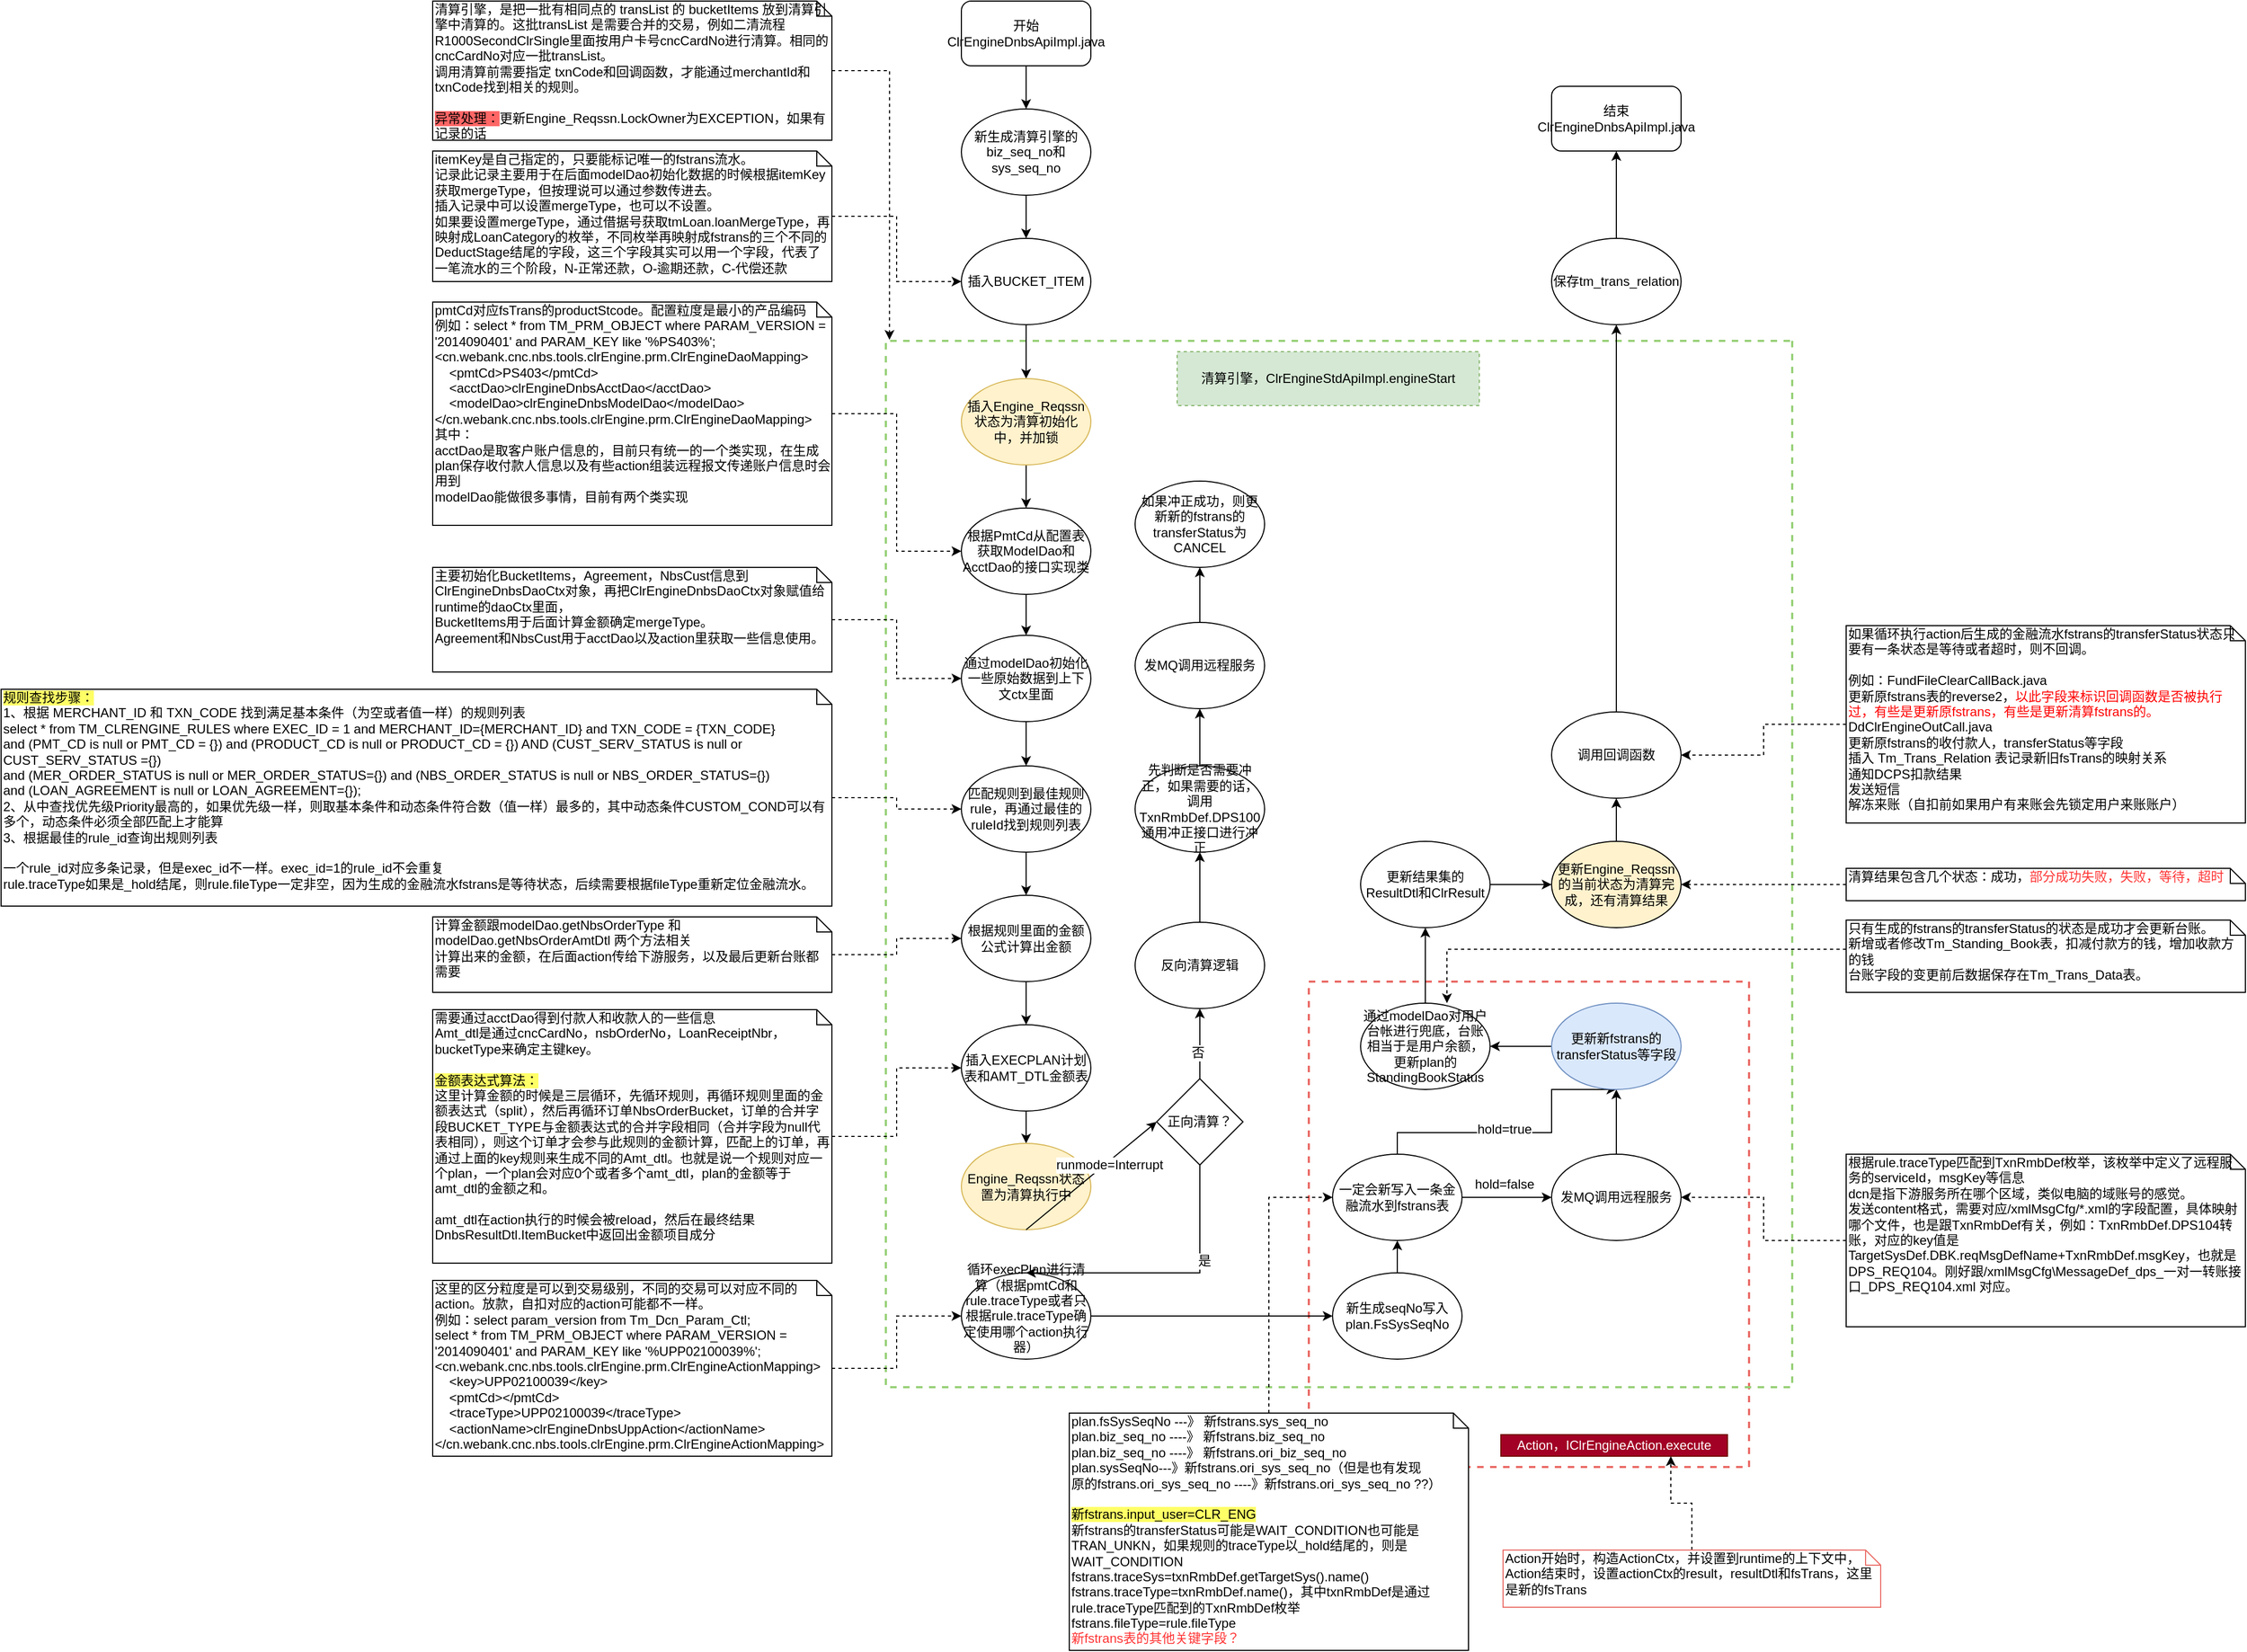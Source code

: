 <mxfile version="10.6.5" type="github"><diagram id="alFJYCYSJjcQ0Y1QCdCz" name="ÃÂÃÂÃÂÃÂÃÂÃÂÃÂÃÂÃÂÃÂÃÂÃÂÃÂÃÂÃÂÃÂÃÂÃÂÃÂÃÂÃÂÃÂÃÂÃÂÃÂÃÂÃÂÃÂÃÂÃÂÃÂÃÂÃÂÃÂÃÂÃÂÃÂÃÂÃÂÃÂÃÂÃÂÃÂÃÂÃÂÃÂÃÂÃÂÃÂÃÂÃÂÃÂÃÂÃÂÃÂÃÂÃÂÃÂÃÂÃÂÃÂÃÂÃÂÃÂÃÂÃÂÃÂÃÂÃÂÃÂÃÂÃÂÃÂÃÂÃÂÃÂÃÂÃÂÃÂÃÂÃÂÃÂÃÂÃÂÃÂÃÂÃÂÃÂÃÂÃÂÃÂÃÂÃÂÃÂÃÂÃÂÃÂÃÂÃÂÃÂÃÂÃÂÃÂÃÂÃÂÃÂÃÂÃÂÃÂÃÂÃÂÃÂÃÂÃÂÃÂÃÂÃÂÃÂÃÂÃÂÃÂÃÂÃÂÃÂÃÂÃÂÃÂÃÂ§ÃÂÃÂÃÂÃÂÃÂÃÂÃÂÃÂÃÂÃÂÃÂÃÂÃÂÃÂÃÂÃÂÃÂÃÂÃÂÃÂÃÂÃÂÃÂÃÂÃÂÃÂÃÂÃÂÃÂÃÂÃÂÃÂÃÂÃÂÃÂÃÂÃÂÃÂÃÂÃÂÃÂÃÂÃÂÃÂÃÂÃÂÃÂÃÂÃÂÃÂÃÂÃÂÃÂÃÂÃÂÃÂÃÂÃÂÃÂÃÂÃÂÃÂÃÂÃÂÃÂÃÂÃÂÃÂÃÂÃÂÃÂÃÂÃÂÃÂÃÂÃÂÃÂÃÂÃÂÃÂÃÂÃÂÃÂÃÂÃÂÃÂÃÂÃÂÃÂÃÂÃÂÃÂÃÂÃÂÃÂÃÂÃÂÃÂÃÂÃÂÃÂÃÂÃÂÃÂÃÂÃÂÃÂÃÂÃÂÃÂÃÂÃÂÃÂÃÂÃÂÃÂÃÂÃÂÃÂÃÂÃÂÃÂÃÂÃÂÃÂÃÂÃÂÃÂ¬ÃÂÃÂÃÂÃÂÃÂÃÂÃÂÃÂÃÂÃÂÃÂÃÂÃÂÃÂÃÂÃÂÃÂÃÂÃÂÃÂÃÂÃÂÃÂÃÂÃÂÃÂÃÂÃÂÃÂÃÂÃÂÃÂÃÂÃÂÃÂÃÂÃÂÃÂÃÂÃÂÃÂÃÂÃÂÃÂÃÂÃÂÃÂÃÂÃÂÃÂÃÂÃÂÃÂÃÂÃÂÃÂÃÂÃÂÃÂÃÂÃÂÃÂÃÂÃÂÃÂÃÂÃÂÃÂÃÂÃÂÃÂÃÂÃÂÃÂÃÂÃÂÃÂÃÂÃÂÃÂÃÂÃÂÃÂÃÂÃÂÃÂÃÂÃÂÃÂÃÂÃÂÃÂÃÂÃÂÃÂÃÂÃÂÃÂÃÂÃÂÃÂÃÂÃÂÃÂÃÂÃÂÃÂÃÂÃÂÃÂÃÂÃÂÃÂÃÂÃÂÃÂÃÂÃÂÃÂÃÂÃÂÃÂÃÂÃÂÃÂÃÂÃÂÃÂ¬ 1 ÃÂÃÂÃÂÃÂÃÂÃÂÃÂÃÂÃÂÃÂÃÂÃÂÃÂÃÂÃÂÃÂÃÂÃÂÃÂÃÂÃÂÃÂÃÂÃÂÃÂÃÂÃÂÃÂÃÂÃÂÃÂÃÂÃÂÃÂÃÂÃÂÃÂÃÂÃÂÃÂÃÂÃÂÃÂÃÂÃÂÃÂÃÂÃÂÃÂÃÂÃÂÃÂÃÂÃÂÃÂÃÂÃÂÃÂÃÂÃÂÃÂÃÂÃÂÃÂÃÂÃÂÃÂÃÂÃÂÃÂÃÂÃÂÃÂÃÂÃÂÃÂÃÂÃÂÃÂÃÂÃÂÃÂÃÂÃÂÃÂÃÂÃÂÃÂÃÂÃÂÃÂÃÂÃÂÃÂÃÂÃÂÃÂÃÂÃÂÃÂÃÂÃÂÃÂÃÂÃÂÃÂÃÂÃÂÃÂÃÂÃÂÃÂÃÂÃÂÃÂÃÂÃÂÃÂÃÂÃÂÃÂÃÂÃÂÃÂÃÂÃÂÃÂÃÂ©ÃÂÃÂÃÂÃÂÃÂÃÂÃÂÃÂÃÂÃÂÃÂÃÂÃÂÃÂÃÂÃÂÃÂÃÂÃÂÃÂÃÂÃÂÃÂÃÂÃÂÃÂÃÂÃÂÃÂÃÂÃÂÃÂÃÂÃÂÃÂÃÂÃÂÃÂÃÂÃÂÃÂÃÂÃÂÃÂÃÂÃÂÃÂÃÂÃÂÃÂÃÂÃÂÃÂÃÂÃÂÃÂÃÂÃÂÃÂÃÂÃÂÃÂÃÂÃÂÃÂÃÂÃÂÃÂÃÂÃÂÃÂÃÂÃÂÃÂÃÂÃÂÃÂÃÂÃÂÃÂÃÂÃÂÃÂÃÂÃÂÃÂÃÂÃÂÃÂÃÂÃÂÃÂÃÂÃÂÃÂÃÂÃÂÃÂÃÂÃÂÃÂÃÂÃÂÃÂÃÂÃÂÃÂÃÂÃÂÃÂÃÂÃÂÃÂÃÂÃÂÃÂÃÂÃÂÃÂÃÂÃÂÃÂÃÂÃÂÃÂÃÂÃÂÃÂ¡ÃÂÃÂÃÂÃÂÃÂÃÂÃÂÃÂÃÂÃÂÃÂÃÂÃÂÃÂÃÂÃÂÃÂÃÂÃÂÃÂÃÂÃÂÃÂÃÂÃÂÃÂÃÂÃÂÃÂÃÂÃÂÃÂÃÂÃÂÃÂÃÂÃÂÃÂÃÂÃÂÃÂÃÂÃÂÃÂÃÂÃÂÃÂÃÂÃÂÃÂÃÂÃÂÃÂÃÂÃÂÃÂÃÂÃÂÃÂÃÂÃÂÃÂÃÂÃÂÃÂÃÂÃÂÃÂÃÂÃÂÃÂÃÂÃÂÃÂÃÂÃÂÃÂÃÂÃÂÃÂÃÂÃÂÃÂÃÂÃÂÃÂÃÂÃÂÃÂÃÂÃÂÃÂÃÂÃÂÃÂÃÂÃÂÃÂÃÂÃÂÃÂÃÂÃÂÃÂÃÂÃÂÃÂÃÂÃÂÃÂÃÂÃÂÃÂÃÂÃÂÃÂÃÂÃÂÃÂÃÂÃÂÃÂÃÂÃÂÃÂÃÂÃÂÃÂµ"><mxGraphModel dx="2220" dy="770" grid="1" gridSize="10" guides="1" tooltips="1" connect="1" arrows="1" fold="1" page="1" pageScale="1" pageWidth="827" pageHeight="1169" math="0" shadow="0"><root><mxCell id="0"/><mxCell id="1" parent="0"/><mxCell id="IjZQBaDqgQylDI38y9SU-66" value="" style="rounded=0;whiteSpace=wrap;html=1;dashed=1;fillColor=none;direction=south;strokeColor=#EA6B66;strokeWidth=2;" parent="1" vertex="1"><mxGeometry x="602" y="920" width="408" height="450" as="geometry"/></mxCell><mxCell id="IjZQBaDqgQylDI38y9SU-50" value="" style="rounded=0;whiteSpace=wrap;html=1;dashed=1;fillColor=none;direction=south;strokeColor=#97D077;strokeWidth=2;" parent="1" vertex="1"><mxGeometry x="210" y="326" width="840" height="970" as="geometry"/></mxCell><mxCell id="IjZQBaDqgQylDI38y9SU-12" value="" style="edgeStyle=orthogonalEdgeStyle;rounded=0;orthogonalLoop=1;jettySize=auto;html=1;" parent="1" source="IjZQBaDqgQylDI38y9SU-1" target="IjZQBaDqgQylDI38y9SU-11" edge="1"><mxGeometry relative="1" as="geometry"/></mxCell><mxCell id="IjZQBaDqgQylDI38y9SU-1" value="&lt;div&gt;开始&lt;/div&gt;&lt;div&gt;ClrEngineDnbsApiImpl.java&lt;br&gt;&lt;/div&gt;" style="rounded=1;whiteSpace=wrap;html=1;" parent="1" vertex="1"><mxGeometry x="280" y="11" width="120" height="60" as="geometry"/></mxCell><mxCell id="IjZQBaDqgQylDI38y9SU-9" value="" style="edgeStyle=orthogonalEdgeStyle;rounded=0;orthogonalLoop=1;jettySize=auto;html=1;" parent="1" source="IjZQBaDqgQylDI38y9SU-2" target="IjZQBaDqgQylDI38y9SU-3" edge="1"><mxGeometry relative="1" as="geometry"/></mxCell><mxCell id="IjZQBaDqgQylDI38y9SU-2" value="插入BUCKET_ITEM" style="ellipse;whiteSpace=wrap;html=1;" parent="1" vertex="1"><mxGeometry x="280" y="231" width="120" height="80" as="geometry"/></mxCell><mxCell id="IjZQBaDqgQylDI38y9SU-10" value="" style="edgeStyle=orthogonalEdgeStyle;rounded=0;orthogonalLoop=1;jettySize=auto;html=1;" parent="1" source="IjZQBaDqgQylDI38y9SU-3" target="IjZQBaDqgQylDI38y9SU-4" edge="1"><mxGeometry relative="1" as="geometry"/></mxCell><mxCell id="IjZQBaDqgQylDI38y9SU-3" value="&lt;div&gt;插入Engine_Reqssn&lt;/div&gt;&lt;div&gt;状态为清算初始化中，并加锁&lt;/div&gt;" style="ellipse;whiteSpace=wrap;html=1;fillColor=#fff2cc;strokeColor=#d6b656;" parent="1" vertex="1"><mxGeometry x="280" y="361" width="120" height="80" as="geometry"/></mxCell><mxCell id="IjZQBaDqgQylDI38y9SU-15" value="" style="edgeStyle=orthogonalEdgeStyle;rounded=0;orthogonalLoop=1;jettySize=auto;html=1;" parent="1" source="IjZQBaDqgQylDI38y9SU-4" target="IjZQBaDqgQylDI38y9SU-14" edge="1"><mxGeometry relative="1" as="geometry"/></mxCell><mxCell id="IjZQBaDqgQylDI38y9SU-4" value="根据PmtCd从配置表获取ModelDao和AcctDao的接口实现类" style="ellipse;whiteSpace=wrap;html=1;" parent="1" vertex="1"><mxGeometry x="280" y="481" width="120" height="80" as="geometry"/></mxCell><mxCell id="IjZQBaDqgQylDI38y9SU-7" value="" style="edgeStyle=orthogonalEdgeStyle;rounded=0;orthogonalLoop=1;jettySize=auto;html=1;entryX=0;entryY=0.5;entryDx=0;entryDy=0;dashed=1;" parent="1" source="IjZQBaDqgQylDI38y9SU-5" target="IjZQBaDqgQylDI38y9SU-4" edge="1"><mxGeometry relative="1" as="geometry"><mxPoint x="240" y="521" as="targetPoint"/></mxGeometry></mxCell><mxCell id="IjZQBaDqgQylDI38y9SU-5" value="pmtCd对应fsTrans的productStcode。配置粒度是最小的产品编码&lt;br&gt;例如：select * from TM_PRM_OBJECT where PARAM_VERSION = '2014090401' and PARAM_KEY like '%PS403%';&lt;br&gt;&amp;lt;cn.webank.cnc.nbs.tools.clrEngine.prm.ClrEngineDaoMapping&amp;gt;&lt;br&gt;&amp;nbsp;&amp;nbsp;&amp;nbsp; &amp;lt;pmtCd&amp;gt;PS403&amp;lt;/pmtCd&amp;gt;&lt;br&gt;&amp;nbsp;&amp;nbsp;&amp;nbsp; &amp;lt;acctDao&amp;gt;clrEngineDnbsAcctDao&amp;lt;/acctDao&amp;gt;&lt;br&gt;&amp;nbsp;&amp;nbsp;&amp;nbsp; &amp;lt;modelDao&amp;gt;clrEngineDnbsModelDao&amp;lt;/modelDao&amp;gt;&lt;br&gt;&lt;div&gt;&amp;lt;/cn.webank.cnc.nbs.tools.clrEngine.prm.ClrEngineDaoMapping&amp;gt;&lt;/div&gt;&lt;div&gt;其中：&lt;/div&gt;&lt;div&gt;acctDao是取客户账户信息的，目前只有统一的一个类实现，在生成plan保存收付款人信息以及有些action组装远程报文传递账户信息时会用到&lt;/div&gt;&lt;div&gt;modelDao能做很多事情，目前有两个类实现&lt;br&gt;&lt;/div&gt;" style="shape=note;whiteSpace=wrap;html=1;size=14;verticalAlign=top;align=left;spacingTop=-6;" parent="1" vertex="1"><mxGeometry x="-210" y="290" width="370" height="207" as="geometry"/></mxCell><mxCell id="IjZQBaDqgQylDI38y9SU-13" value="" style="edgeStyle=orthogonalEdgeStyle;rounded=0;orthogonalLoop=1;jettySize=auto;html=1;" parent="1" source="IjZQBaDqgQylDI38y9SU-11" target="IjZQBaDqgQylDI38y9SU-2" edge="1"><mxGeometry relative="1" as="geometry"/></mxCell><mxCell id="IjZQBaDqgQylDI38y9SU-11" value="新生成清算引擎的biz_seq_no和sys_seq_no" style="ellipse;whiteSpace=wrap;html=1;" parent="1" vertex="1"><mxGeometry x="280" y="111" width="120" height="80" as="geometry"/></mxCell><mxCell id="IjZQBaDqgQylDI38y9SU-18" value="" style="edgeStyle=orthogonalEdgeStyle;rounded=0;orthogonalLoop=1;jettySize=auto;html=1;" parent="1" source="IjZQBaDqgQylDI38y9SU-14" target="IjZQBaDqgQylDI38y9SU-17" edge="1"><mxGeometry relative="1" as="geometry"/></mxCell><mxCell id="IjZQBaDqgQylDI38y9SU-14" value="通过modelDao初始化一些原始数据到上下文ctx里面" style="ellipse;whiteSpace=wrap;html=1;" parent="1" vertex="1"><mxGeometry x="280" y="599" width="120" height="80" as="geometry"/></mxCell><mxCell id="IjZQBaDqgQylDI38y9SU-21" value="" style="edgeStyle=orthogonalEdgeStyle;rounded=0;orthogonalLoop=1;jettySize=auto;html=1;" parent="1" source="IjZQBaDqgQylDI38y9SU-17" target="IjZQBaDqgQylDI38y9SU-19" edge="1"><mxGeometry relative="1" as="geometry"/></mxCell><mxCell id="IjZQBaDqgQylDI38y9SU-17" value="匹配规则到最佳规则rule，再通过最佳的ruleId找到规则列表" style="ellipse;whiteSpace=wrap;html=1;" parent="1" vertex="1"><mxGeometry x="280" y="720" width="120" height="80" as="geometry"/></mxCell><mxCell id="IjZQBaDqgQylDI38y9SU-22" value="" style="edgeStyle=orthogonalEdgeStyle;rounded=0;orthogonalLoop=1;jettySize=auto;html=1;" parent="1" source="IjZQBaDqgQylDI38y9SU-19" target="IjZQBaDqgQylDI38y9SU-20" edge="1"><mxGeometry relative="1" as="geometry"/></mxCell><mxCell id="IjZQBaDqgQylDI38y9SU-19" value="根据规则里面的金额公式计算出金额" style="ellipse;whiteSpace=wrap;html=1;" parent="1" vertex="1"><mxGeometry x="280" y="840" width="120" height="80" as="geometry"/></mxCell><mxCell id="IjZQBaDqgQylDI38y9SU-24" value="" style="edgeStyle=orthogonalEdgeStyle;rounded=0;orthogonalLoop=1;jettySize=auto;html=1;" parent="1" source="IjZQBaDqgQylDI38y9SU-20" target="IjZQBaDqgQylDI38y9SU-23" edge="1"><mxGeometry relative="1" as="geometry"/></mxCell><mxCell id="IjZQBaDqgQylDI38y9SU-20" value="插入EXECPLAN计划表和AMT_DTL金额表" style="ellipse;whiteSpace=wrap;html=1;" parent="1" vertex="1"><mxGeometry x="280" y="960" width="120" height="80" as="geometry"/></mxCell><mxCell id="IjZQBaDqgQylDI38y9SU-23" value="Engine_Reqssn状态置为清算执行中" style="ellipse;whiteSpace=wrap;html=1;fillColor=#fff2cc;strokeColor=#d6b656;" parent="1" vertex="1"><mxGeometry x="280" y="1070" width="120" height="80" as="geometry"/></mxCell><mxCell id="IjZQBaDqgQylDI38y9SU-35" value="" style="edgeStyle=orthogonalEdgeStyle;rounded=0;orthogonalLoop=1;jettySize=auto;html=1;" parent="1" source="IjZQBaDqgQylDI38y9SU-25" target="IjZQBaDqgQylDI38y9SU-30" edge="1"><mxGeometry relative="1" as="geometry"/></mxCell><mxCell id="IjZQBaDqgQylDI38y9SU-25" value="&lt;div&gt;循环execPlan进行清算（根据pmtCd和rule.traceType或者只根据rule.traceType确定使用哪个action执行器）&lt;br&gt;&lt;/div&gt;&lt;div&gt;&lt;br&gt;&lt;/div&gt;" style="ellipse;whiteSpace=wrap;html=1;" parent="1" vertex="1"><mxGeometry x="280" y="1190" width="120" height="80" as="geometry"/></mxCell><mxCell id="IjZQBaDqgQylDI38y9SU-29" value="" style="edgeStyle=orthogonalEdgeStyle;rounded=0;orthogonalLoop=1;jettySize=auto;html=1;dashed=1;" parent="1" source="IjZQBaDqgQylDI38y9SU-28" target="IjZQBaDqgQylDI38y9SU-25" edge="1"><mxGeometry relative="1" as="geometry"/></mxCell><mxCell id="IjZQBaDqgQylDI38y9SU-28" value="&lt;div&gt;这里的区分粒度是可以到交易级别，不同的交易可以对应不同的action。放款，自扣对应的action可能都不一样。&lt;br&gt;&lt;/div&gt;&lt;div&gt;例如：select param_version from Tm_Dcn_Param_Ctl;&lt;/div&gt;&lt;div&gt;select * from TM_PRM_OBJECT where PARAM_VERSION = '2014090401' and PARAM_KEY like '%UPP02100039%';&lt;/div&gt;&amp;lt;cn.webank.cnc.nbs.tools.clrEngine.prm.ClrEngineActionMapping&amp;gt;&lt;br&gt;&amp;nbsp;&amp;nbsp;&amp;nbsp; &amp;lt;key&amp;gt;UPP02100039&amp;lt;/key&amp;gt;&lt;br&gt;&amp;nbsp;&amp;nbsp;&amp;nbsp; &amp;lt;pmtCd&amp;gt;&amp;lt;/pmtCd&amp;gt;&lt;br&gt;&amp;nbsp;&amp;nbsp;&amp;nbsp; &amp;lt;traceType&amp;gt;UPP02100039&amp;lt;/traceType&amp;gt;&lt;br&gt;&amp;nbsp;&amp;nbsp;&amp;nbsp; &amp;lt;actionName&amp;gt;clrEngineDnbsUppAction&amp;lt;/actionName&amp;gt;&lt;br&gt;&amp;lt;/cn.webank.cnc.nbs.tools.clrEngine.prm.ClrEngineActionMapping&amp;gt;" style="shape=note;whiteSpace=wrap;html=1;size=14;verticalAlign=top;align=left;spacingTop=-6;" parent="1" vertex="1"><mxGeometry x="-210" y="1197" width="370" height="163" as="geometry"/></mxCell><mxCell id="IjZQBaDqgQylDI38y9SU-32" value="" style="edgeStyle=orthogonalEdgeStyle;rounded=0;orthogonalLoop=1;jettySize=auto;html=1;" parent="1" source="IjZQBaDqgQylDI38y9SU-30" target="IjZQBaDqgQylDI38y9SU-31" edge="1"><mxGeometry relative="1" as="geometry"/></mxCell><mxCell id="IjZQBaDqgQylDI38y9SU-30" value="新生成seqNo写入plan.FsSysSeqNo" style="ellipse;whiteSpace=wrap;html=1;" parent="1" vertex="1"><mxGeometry x="624" y="1190" width="120" height="80" as="geometry"/></mxCell><mxCell id="IjZQBaDqgQylDI38y9SU-37" value="" style="edgeStyle=orthogonalEdgeStyle;rounded=0;orthogonalLoop=1;jettySize=auto;html=1;exitX=1;exitY=0.5;exitDx=0;exitDy=0;" parent="1" source="IjZQBaDqgQylDI38y9SU-31" target="IjZQBaDqgQylDI38y9SU-36" edge="1"><mxGeometry relative="1" as="geometry"/></mxCell><mxCell id="GM1DitcwjTvSuoFt326m-1" value="&lt;br&gt;hold=false" style="text;html=1;resizable=0;points=[];align=center;verticalAlign=middle;labelBackgroundColor=#ffffff;" parent="IjZQBaDqgQylDI38y9SU-37" vertex="1" connectable="0"><mxGeometry x="0.876" y="2" relative="1" as="geometry"><mxPoint x="-39" y="-18" as="offset"/></mxGeometry></mxCell><mxCell id="MU6IBW_7i0k28FfwTlvs-2" style="edgeStyle=orthogonalEdgeStyle;rounded=0;orthogonalLoop=1;jettySize=auto;html=1;entryX=0.5;entryY=1;entryDx=0;entryDy=0;entryPerimeter=0;" edge="1" parent="1" source="IjZQBaDqgQylDI38y9SU-31" target="IjZQBaDqgQylDI38y9SU-38"><mxGeometry relative="1" as="geometry"><Array as="points"><mxPoint x="684" y="1060"/><mxPoint x="827" y="1060"/><mxPoint x="827" y="1020"/></Array></mxGeometry></mxCell><mxCell id="MU6IBW_7i0k28FfwTlvs-3" value="hold=true" style="text;html=1;resizable=0;points=[];align=center;verticalAlign=middle;labelBackgroundColor=#ffffff;" vertex="1" connectable="0" parent="MU6IBW_7i0k28FfwTlvs-2"><mxGeometry x="-0.095" y="3" relative="1" as="geometry"><mxPoint as="offset"/></mxGeometry></mxCell><mxCell id="IjZQBaDqgQylDI38y9SU-31" value="一定会新写入一条金融流水到fstrans表" style="ellipse;whiteSpace=wrap;html=1;" parent="1" vertex="1"><mxGeometry x="624" y="1080" width="120" height="80" as="geometry"/></mxCell><mxCell id="IjZQBaDqgQylDI38y9SU-34" value="" style="edgeStyle=orthogonalEdgeStyle;rounded=0;orthogonalLoop=1;jettySize=auto;html=1;dashed=1;" parent="1" source="IjZQBaDqgQylDI38y9SU-33" target="IjZQBaDqgQylDI38y9SU-31" edge="1"><mxGeometry relative="1" as="geometry"><Array as="points"><mxPoint x="565" y="1120"/></Array></mxGeometry></mxCell><mxCell id="IjZQBaDqgQylDI38y9SU-33" value="&lt;div&gt;plan.fsSysSeqNo ---》 新fstrans.sys_seq_no &lt;br&gt;&lt;/div&gt;&lt;div&gt;plan.biz_seq_no ----》 新fstrans.biz_seq_no&lt;/div&gt;&lt;div&gt;plan.biz_seq_no ----》 新fstrans.ori_biz_seq_no&lt;/div&gt;&lt;div&gt;plan.sysSeqNo---》新fstrans.ori_sys_seq_no（但是也有发现&lt;br&gt;原的fstrans.ori_sys_seq_no ----》新fstrans.ori_sys_seq_no ??）&lt;br&gt;&lt;/div&gt;&lt;div&gt;&lt;br&gt;&lt;/div&gt;&lt;div&gt;&lt;span style=&quot;background-color: rgb(255 , 255 , 102)&quot;&gt;新fstrans.input_user=CLR_ENG&lt;/span&gt;&lt;br&gt;新fstrans的transferStatus可能是WAIT_CONDITION也可能是TRAN_UNKN，如果规则的traceType以_hold结尾的，则是WAIT_CONDITION&lt;/div&gt;&lt;div&gt;fstrans.traceSys=txnRmbDef.getTargetSys().name()&lt;/div&gt;&lt;div&gt;fstrans.traceType=txnRmbDef.name()，其中txnRmbDef是通过rule.traceType匹配到的TxnRmbDef枚举&lt;/div&gt;&lt;div&gt;fstrans.fileType=rule.fileType&lt;br&gt;&lt;/div&gt;&lt;div&gt;&lt;font color=&quot;#FF3333&quot;&gt;新fstrans表的其他关键字段？&lt;/font&gt;&lt;br&gt;&lt;/div&gt;" style="shape=note;whiteSpace=wrap;html=1;size=14;verticalAlign=top;align=left;spacingTop=-6;" parent="1" vertex="1"><mxGeometry x="380" y="1320" width="370" height="220" as="geometry"/></mxCell><mxCell id="IjZQBaDqgQylDI38y9SU-39" value="" style="edgeStyle=orthogonalEdgeStyle;rounded=0;orthogonalLoop=1;jettySize=auto;html=1;" parent="1" source="IjZQBaDqgQylDI38y9SU-36" target="IjZQBaDqgQylDI38y9SU-38" edge="1"><mxGeometry relative="1" as="geometry"/></mxCell><mxCell id="IjZQBaDqgQylDI38y9SU-36" value="发MQ调用远程服务" style="ellipse;whiteSpace=wrap;html=1;" parent="1" vertex="1"><mxGeometry x="827" y="1080" width="120" height="80" as="geometry"/></mxCell><mxCell id="IjZQBaDqgQylDI38y9SU-44" value="" style="edgeStyle=orthogonalEdgeStyle;rounded=0;orthogonalLoop=1;jettySize=auto;html=1;" parent="1" source="IjZQBaDqgQylDI38y9SU-38" target="IjZQBaDqgQylDI38y9SU-40" edge="1"><mxGeometry relative="1" as="geometry"/></mxCell><mxCell id="IjZQBaDqgQylDI38y9SU-38" value="更新新fstrans的transferStatus等字段" style="ellipse;whiteSpace=wrap;html=1;fillColor=#dae8fc;strokeColor=#6c8ebf;" parent="1" vertex="1"><mxGeometry x="827" y="940" width="120" height="80" as="geometry"/></mxCell><mxCell id="IjZQBaDqgQylDI38y9SU-53" value="" style="edgeStyle=orthogonalEdgeStyle;rounded=0;orthogonalLoop=1;jettySize=auto;html=1;" parent="1" source="IjZQBaDqgQylDI38y9SU-40" target="IjZQBaDqgQylDI38y9SU-52" edge="1"><mxGeometry relative="1" as="geometry"/></mxCell><mxCell id="IjZQBaDqgQylDI38y9SU-40" value="通过modelDao对用户台帐进行兜底，台账相当于是用户余额，更新plan的StandingBookStatus" style="ellipse;whiteSpace=wrap;html=1;" parent="1" vertex="1"><mxGeometry x="650" y="940" width="120" height="80" as="geometry"/></mxCell><mxCell id="IjZQBaDqgQylDI38y9SU-43" value="" style="edgeStyle=orthogonalEdgeStyle;rounded=0;orthogonalLoop=1;jettySize=auto;html=1;dashed=1;" parent="1" source="IjZQBaDqgQylDI38y9SU-41" target="IjZQBaDqgQylDI38y9SU-19" edge="1"><mxGeometry relative="1" as="geometry"><mxPoint x="220" y="872.5" as="targetPoint"/></mxGeometry></mxCell><mxCell id="IjZQBaDqgQylDI38y9SU-41" value="计算金额跟modelDao.getNbsOrderType 和modelDao.getNbsOrderAmtDtl 两个方法相关&lt;br&gt;计算出来的金额，在后面action传给下游服务，以及最后更新台账都需要" style="shape=note;whiteSpace=wrap;html=1;size=14;verticalAlign=top;align=left;spacingTop=-6;" parent="1" vertex="1"><mxGeometry x="-210" y="860" width="370" height="70" as="geometry"/></mxCell><mxCell id="IjZQBaDqgQylDI38y9SU-48" value="" style="edgeStyle=orthogonalEdgeStyle;rounded=0;orthogonalLoop=1;jettySize=auto;html=1;" parent="1" source="IjZQBaDqgQylDI38y9SU-45" target="IjZQBaDqgQylDI38y9SU-47" edge="1"><mxGeometry relative="1" as="geometry"/></mxCell><mxCell id="IjZQBaDqgQylDI38y9SU-45" value="&lt;div&gt;更新Engine_Reqssn的当前状态为清算完成，还有清算结果&lt;/div&gt;" style="ellipse;whiteSpace=wrap;html=1;fillColor=#FFF2CC;" parent="1" vertex="1"><mxGeometry x="827" y="790" width="120" height="80" as="geometry"/></mxCell><mxCell id="Ck3SEliP_TMkgbIvACsG-3" style="edgeStyle=orthogonalEdgeStyle;rounded=0;orthogonalLoop=1;jettySize=auto;html=1;" parent="1" source="IjZQBaDqgQylDI38y9SU-47" target="Ck3SEliP_TMkgbIvACsG-2" edge="1"><mxGeometry relative="1" as="geometry"/></mxCell><mxCell id="IjZQBaDqgQylDI38y9SU-47" value="调用回调函数" style="ellipse;whiteSpace=wrap;html=1;" parent="1" vertex="1"><mxGeometry x="827" y="670" width="120" height="80" as="geometry"/></mxCell><mxCell id="IjZQBaDqgQylDI38y9SU-51" value="&lt;div&gt;清算引擎，ClrEngineStdApiImpl.engineStart&lt;/div&gt;" style="text;html=1;strokeColor=#82b366;fillColor=#d5e8d4;align=center;verticalAlign=middle;whiteSpace=wrap;rounded=0;dashed=1;" parent="1" vertex="1"><mxGeometry x="480" y="336" width="280" height="50" as="geometry"/></mxCell><mxCell id="IjZQBaDqgQylDI38y9SU-54" value="" style="edgeStyle=orthogonalEdgeStyle;rounded=0;orthogonalLoop=1;jettySize=auto;html=1;" parent="1" source="IjZQBaDqgQylDI38y9SU-52" target="IjZQBaDqgQylDI38y9SU-45" edge="1"><mxGeometry relative="1" as="geometry"/></mxCell><mxCell id="IjZQBaDqgQylDI38y9SU-52" value="更新结果集的ResultDtl和ClrResult" style="ellipse;whiteSpace=wrap;html=1;fillColor=none;" parent="1" vertex="1"><mxGeometry x="650" y="790" width="120" height="80" as="geometry"/></mxCell><mxCell id="IjZQBaDqgQylDI38y9SU-59" style="edgeStyle=orthogonalEdgeStyle;rounded=0;orthogonalLoop=1;jettySize=auto;html=1;exitX=0.5;exitY=1;exitDx=0;exitDy=0;entryX=0.5;entryY=0;entryDx=0;entryDy=0;" parent="1" source="IjZQBaDqgQylDI38y9SU-55" target="IjZQBaDqgQylDI38y9SU-25" edge="1"><mxGeometry relative="1" as="geometry"><Array as="points"><mxPoint x="501" y="1190"/></Array></mxGeometry></mxCell><mxCell id="IjZQBaDqgQylDI38y9SU-60" value="是" style="text;html=1;resizable=0;points=[];align=center;verticalAlign=middle;labelBackgroundColor=#ffffff;" parent="IjZQBaDqgQylDI38y9SU-59" vertex="1" connectable="0"><mxGeometry x="-0.32" y="4" relative="1" as="geometry"><mxPoint as="offset"/></mxGeometry></mxCell><mxCell id="ThCQpI8UFxFsNZAiHdKw-11" value="" style="edgeStyle=orthogonalEdgeStyle;rounded=0;orthogonalLoop=1;jettySize=auto;html=1;" parent="1" source="IjZQBaDqgQylDI38y9SU-55" target="IjZQBaDqgQylDI38y9SU-61" edge="1"><mxGeometry relative="1" as="geometry"/></mxCell><mxCell id="ThCQpI8UFxFsNZAiHdKw-12" value="否" style="text;html=1;resizable=0;points=[];align=center;verticalAlign=middle;labelBackgroundColor=#ffffff;" parent="ThCQpI8UFxFsNZAiHdKw-11" vertex="1" connectable="0"><mxGeometry x="-0.242" y="2" relative="1" as="geometry"><mxPoint as="offset"/></mxGeometry></mxCell><mxCell id="IjZQBaDqgQylDI38y9SU-55" value="正向清算？" style="rhombus;whiteSpace=wrap;html=1;fillColor=none;" parent="1" vertex="1"><mxGeometry x="461" y="1010" width="80" height="80" as="geometry"/></mxCell><mxCell id="3K24ttmnwDSWwuFKWFIZ-13" value="" style="edgeStyle=orthogonalEdgeStyle;rounded=0;orthogonalLoop=1;jettySize=auto;html=1;" parent="1" source="IjZQBaDqgQylDI38y9SU-61" target="3K24ttmnwDSWwuFKWFIZ-12" edge="1"><mxGeometry relative="1" as="geometry"/></mxCell><mxCell id="IjZQBaDqgQylDI38y9SU-61" value="反向清算逻辑" style="ellipse;whiteSpace=wrap;html=1;fillColor=none;" parent="1" vertex="1"><mxGeometry x="441" y="865" width="120" height="80" as="geometry"/></mxCell><mxCell id="IjZQBaDqgQylDI38y9SU-67" value="Action，IClrEngineAction.execute" style="text;html=1;strokeColor=#6F0000;fillColor=#a20025;align=center;verticalAlign=middle;whiteSpace=wrap;rounded=0;fontColor=#ffffff;" parent="1" vertex="1"><mxGeometry x="780" y="1340" width="210" height="20" as="geometry"/></mxCell><mxCell id="IjZQBaDqgQylDI38y9SU-70" value="" style="edgeStyle=orthogonalEdgeStyle;rounded=0;orthogonalLoop=1;jettySize=auto;html=1;dashed=1;entryX=0.75;entryY=1;entryDx=0;entryDy=0;" parent="1" source="IjZQBaDqgQylDI38y9SU-68" target="IjZQBaDqgQylDI38y9SU-67" edge="1"><mxGeometry relative="1" as="geometry"><mxPoint x="965" y="1380" as="targetPoint"/></mxGeometry></mxCell><mxCell id="IjZQBaDqgQylDI38y9SU-68" value="&lt;div&gt;Action开始时，构造ActionCtx，并设置到runtime的上下文中，&lt;/div&gt;&lt;div&gt;Action结束时，设置actionCtx的result，resultDtl和fsTrans，这里是新的fsTrans&lt;/div&gt;" style="shape=note;whiteSpace=wrap;html=1;size=14;verticalAlign=top;align=left;spacingTop=-6;strokeColor=#EA6B66;" parent="1" vertex="1"><mxGeometry x="782" y="1447" width="350" height="53" as="geometry"/></mxCell><mxCell id="IjZQBaDqgQylDI38y9SU-72" value="" style="edgeStyle=orthogonalEdgeStyle;rounded=0;orthogonalLoop=1;jettySize=auto;html=1;dashed=1;" parent="1" source="IjZQBaDqgQylDI38y9SU-71" target="IjZQBaDqgQylDI38y9SU-14" edge="1"><mxGeometry relative="1" as="geometry"/></mxCell><mxCell id="IjZQBaDqgQylDI38y9SU-71" value="&lt;div&gt;主要初始化BucketItems，Agreement，NbsCust信息到ClrEngineDnbsDaoCtx对象，再把ClrEngineDnbsDaoCtx对象赋值给runtime的daoCtx里面，&lt;/div&gt;&lt;div&gt;BucketItems用于后面计算金额确定mergeType。&lt;/div&gt;&lt;div&gt;Agreement和NbsCust用于acctDao以及action里获取一些信息使用。&lt;/div&gt;" style="shape=note;whiteSpace=wrap;html=1;size=14;verticalAlign=top;align=left;spacingTop=-6;" parent="1" vertex="1"><mxGeometry x="-210" y="536" width="370" height="97" as="geometry"/></mxCell><mxCell id="IjZQBaDqgQylDI38y9SU-74" value="" style="edgeStyle=orthogonalEdgeStyle;rounded=0;orthogonalLoop=1;jettySize=auto;html=1;dashed=1;" parent="1" source="IjZQBaDqgQylDI38y9SU-73" target="IjZQBaDqgQylDI38y9SU-20" edge="1"><mxGeometry relative="1" as="geometry"/></mxCell><mxCell id="IjZQBaDqgQylDI38y9SU-73" value="需要通过acctDao得到付款人和收款人的一些信息&lt;br&gt;&lt;div&gt;Amt_dtl是通过cncCardNo，nsbOrderNo，LoanReceiptNbr，bucketType来确定主键key。&lt;/div&gt;&lt;div&gt;&lt;br&gt;&lt;/div&gt;&lt;div&gt;&lt;span style=&quot;background-color: rgb(255 , 255 , 102)&quot;&gt;金额表达式算法：&lt;/span&gt;&lt;br&gt;&lt;/div&gt;&lt;div&gt;这里计算金额的时候是三层循环，先循环规则，再循环规则里面的金额表达式（split），然后再循环订单NbsOrderBucket，订单的合并字段BUCKET_TYPE与金额表达式的合并字段相同（合并字段为null代表相同），则这个订单才会参与此规则的金额计算，匹配上的订单，再通过上面的key规则来生成不同的Amt_dtl。也就是说一个规则对应一个plan，一个plan会对应0个或者多个amt_dtl，plan的金额等于amt_dtl的金额之和。&lt;/div&gt;&lt;div&gt;&lt;br&gt;&lt;/div&gt;&lt;div&gt;amt_dtl在action执行的时候会被reload，然后在最终结果DnbsResultDtl.ItemBucket中返回出金额项目成分&lt;br&gt;&lt;/div&gt;&lt;div&gt;&lt;br&gt;&lt;/div&gt;" style="shape=note;whiteSpace=wrap;html=1;size=14;verticalAlign=top;align=left;spacingTop=-6;" parent="1" vertex="1"><mxGeometry x="-210" y="946" width="370" height="235" as="geometry"/></mxCell><mxCell id="ThCQpI8UFxFsNZAiHdKw-4" value="" style="edgeStyle=orthogonalEdgeStyle;rounded=0;orthogonalLoop=1;jettySize=auto;html=1;dashed=1;" parent="1" source="IjZQBaDqgQylDI38y9SU-75" target="IjZQBaDqgQylDI38y9SU-17" edge="1"><mxGeometry relative="1" as="geometry"/></mxCell><mxCell id="IjZQBaDqgQylDI38y9SU-75" value="&lt;div&gt;&lt;span style=&quot;background-color: rgb(255 , 255 , 102)&quot;&gt;规则查找步骤：&lt;/span&gt;&lt;br&gt;&lt;/div&gt;1、根据 MERCHANT_ID 和 TXN_CODE 找到满足基本条件（为空或者值一样）的规则列表&lt;br&gt;select * from TM_CLRENGINE_RULES where EXEC_ID = 1 and MERCHANT_ID={MERCHANT_ID} and TXN_CODE = {TXN_CODE}&lt;br&gt;and (PMT_CD is null or PMT_CD = {}) and (PRODUCT_CD is null or PRODUCT_CD = {}) AND (CUST_SERV_STATUS is null or CUST_SERV_STATUS ={})&lt;br&gt;and (MER_ORDER_STATUS is null or MER_ORDER_STATUS={}) and (NBS_ORDER_STATUS is null or NBS_ORDER_STATUS={})&lt;br&gt;and (LOAN_AGREEMENT is null or LOAN_AGREEMENT={});&lt;br&gt;&lt;div&gt;2、从中查找优先级Priority最高的，如果优先级一样，则取基本条件和动态条件符合数（值一样）最多的，其中动态条件CUSTOM_COND可以有多个，动态条件必须全部匹配上才能算&lt;/div&gt;&lt;div&gt;3、根据最佳的rule_id查询出规则列表&lt;br&gt;&lt;/div&gt;&lt;div&gt;&lt;br&gt;&lt;/div&gt;&lt;div&gt;一个rule_id对应多条记录，但是exec_id不一样。exec_id=1的rule_id不会重复&lt;/div&gt;&lt;div&gt;rule.traceType如果是_hold结尾，则rule.fileType一定非空，因为生成的金融流水fstrans是等待状态，后续需要根据fileType重新定位金融流水。&lt;br&gt;&lt;/div&gt;" style="shape=note;whiteSpace=wrap;html=1;size=14;verticalAlign=top;align=left;spacingTop=-6;" parent="1" vertex="1"><mxGeometry x="-610" y="649" width="770" height="201" as="geometry"/></mxCell><mxCell id="ThCQpI8UFxFsNZAiHdKw-3" value="" style="edgeStyle=orthogonalEdgeStyle;rounded=0;orthogonalLoop=1;jettySize=auto;html=1;entryX=-0.001;entryY=0.996;entryDx=0;entryDy=0;entryPerimeter=0;dashed=1;" parent="1" source="ThCQpI8UFxFsNZAiHdKw-1" target="IjZQBaDqgQylDI38y9SU-50" edge="1"><mxGeometry relative="1" as="geometry"><mxPoint x="-25" y="298" as="targetPoint"/></mxGeometry></mxCell><mxCell id="ThCQpI8UFxFsNZAiHdKw-1" value="&lt;div&gt;清算引擎，是把一批有相同点的 transList 的 bucketItems 放到清算引擎中清算的。这批transList 是需要合并的交易，例如二清流程R1000SecondClrSingle里面按用户卡号cncCardNo进行清算。相同的cncCardNo对应一批transList。&lt;/div&gt;&lt;div&gt;调用清算前需要指定 txnCode和回调函数，才能通过merchantId和txnCode找到相关的规则。&lt;br&gt;&lt;/div&gt;&lt;div&gt;&lt;br&gt;&lt;/div&gt;&lt;div&gt;&lt;span style=&quot;background-color: rgb(255 , 102 , 102)&quot;&gt;异常处理：&lt;/span&gt;更新Engine_Reqssn.LockOwner为EXCEPTION，如果有记录的话&lt;br&gt;&lt;/div&gt;" style="shape=note;whiteSpace=wrap;html=1;size=14;verticalAlign=top;align=left;spacingTop=-6;" parent="1" vertex="1"><mxGeometry x="-210" y="11" width="370" height="129" as="geometry"/></mxCell><mxCell id="ThCQpI8UFxFsNZAiHdKw-8" value="" style="endArrow=classic;html=1;exitX=0.5;exitY=1;exitDx=0;exitDy=0;entryX=0;entryY=0.5;entryDx=0;entryDy=0;" parent="1" source="IjZQBaDqgQylDI38y9SU-23" target="IjZQBaDqgQylDI38y9SU-55" edge="1"><mxGeometry width="50" height="50" relative="1" as="geometry"><mxPoint x="343" y="1120" as="sourcePoint"/><mxPoint x="483" y="1030" as="targetPoint"/></mxGeometry></mxCell><mxCell id="ThCQpI8UFxFsNZAiHdKw-10" value="runmode=Interrupt" style="text;html=1;resizable=0;points=[];align=center;verticalAlign=middle;labelBackgroundColor=#ffffff;" parent="ThCQpI8UFxFsNZAiHdKw-8" vertex="1" connectable="0"><mxGeometry x="0.24" y="-2" relative="1" as="geometry"><mxPoint as="offset"/></mxGeometry></mxCell><mxCell id="ThCQpI8UFxFsNZAiHdKw-14" style="edgeStyle=orthogonalEdgeStyle;rounded=0;orthogonalLoop=1;jettySize=auto;html=1;dashed=1;" parent="1" source="ThCQpI8UFxFsNZAiHdKw-13" target="IjZQBaDqgQylDI38y9SU-2" edge="1"><mxGeometry relative="1" as="geometry"/></mxCell><mxCell id="ThCQpI8UFxFsNZAiHdKw-13" value="&lt;div&gt;itemKey是自己指定的，只要能标记唯一的fstrans流水。&lt;/div&gt;&lt;div&gt;记录此记录主要用于在后面modelDao初始化数据的时候根据itemKey获取mergeType，但按理说可以通过参数传进去。&lt;br&gt;&lt;/div&gt;&lt;div&gt;插入记录中可以设置mergeType，也可以不设置。&lt;/div&gt;&lt;div&gt;如果要设置mergeType，通过借据号获取tmLoan.loanMergeType，再映射成LoanCategory的枚举，不同枚举再映射成fstrans的三个不同的DeductStage结尾的字段，这三个字段其实可以用一个字段，代表了一笔流水的三个阶段，N-正常还款，O-逾期还款，C-代偿还款&lt;br&gt;&lt;/div&gt;" style="shape=note;whiteSpace=wrap;html=1;size=14;verticalAlign=top;align=left;spacingTop=-6;" parent="1" vertex="1"><mxGeometry x="-210" y="150" width="370" height="121" as="geometry"/></mxCell><mxCell id="ThCQpI8UFxFsNZAiHdKw-16" style="edgeStyle=orthogonalEdgeStyle;rounded=0;orthogonalLoop=1;jettySize=auto;html=1;entryX=0.667;entryY=0;entryDx=0;entryDy=0;entryPerimeter=0;dashed=1;" parent="1" source="ThCQpI8UFxFsNZAiHdKw-15" target="IjZQBaDqgQylDI38y9SU-40" edge="1"><mxGeometry relative="1" as="geometry"><Array as="points"><mxPoint x="730" y="890"/></Array></mxGeometry></mxCell><mxCell id="ThCQpI8UFxFsNZAiHdKw-15" value="&lt;div&gt;只有生成的fstrans的transferStatus的状态是成功才会更新台账。&lt;/div&gt;&lt;div&gt;新增或者修改Tm_Standing_Book表，扣减付款方的钱，增加收款方的钱&lt;/div&gt;&lt;div&gt;台账字段的变更前后数据保存在Tm_Trans_Data表。&lt;br&gt;&lt;/div&gt;" style="shape=note;whiteSpace=wrap;html=1;size=14;verticalAlign=top;align=left;spacingTop=-6;" parent="1" vertex="1"><mxGeometry x="1100" y="863" width="370" height="67" as="geometry"/></mxCell><mxCell id="3K24ttmnwDSWwuFKWFIZ-7" style="edgeStyle=orthogonalEdgeStyle;rounded=0;orthogonalLoop=1;jettySize=auto;html=1;entryX=1;entryY=0.5;entryDx=0;entryDy=0;dashed=1;" parent="1" source="3K24ttmnwDSWwuFKWFIZ-6" target="IjZQBaDqgQylDI38y9SU-45" edge="1"><mxGeometry relative="1" as="geometry"/></mxCell><mxCell id="3K24ttmnwDSWwuFKWFIZ-6" value="清算结果包含几个状态：成功，&lt;font color=&quot;#FF3333&quot;&gt;部分成功失败，失败，等待，超时&lt;/font&gt;" style="shape=note;whiteSpace=wrap;html=1;size=14;verticalAlign=top;align=left;spacingTop=-6;" parent="1" vertex="1"><mxGeometry x="1100" y="815" width="370" height="30" as="geometry"/></mxCell><mxCell id="3K24ttmnwDSWwuFKWFIZ-9" style="edgeStyle=orthogonalEdgeStyle;rounded=0;orthogonalLoop=1;jettySize=auto;html=1;dashed=1;" parent="1" source="3K24ttmnwDSWwuFKWFIZ-8" target="IjZQBaDqgQylDI38y9SU-36" edge="1"><mxGeometry relative="1" as="geometry"/></mxCell><mxCell id="3K24ttmnwDSWwuFKWFIZ-8" value="&lt;div&gt;根据rule.traceType匹配到TxnRmbDef枚举，该枚举中定义了远程服务的serviceId，msgKey等信息&lt;/div&gt;&lt;div&gt;dcn是指下游服务所在哪个区域，类似电脑的域账号的感觉。&lt;/div&gt;&lt;div&gt;发送content格式，需要对应/xmlMsgCfg/*.xml的字段配置，具体映射哪个文件，也是跟TxnRmbDef有关，例如：TxnRmbDef.DPS104转账，对应的key值是TargetSysDef.DBK.reqMsgDefName+TxnRmbDef.msgKey，也就是DPS_REQ104。刚好跟/xmlMsgCfg\MessageDef_dps_一对一转账接口_DPS_REQ104.xml 对应。&lt;br&gt;&lt;/div&gt;" style="shape=note;whiteSpace=wrap;html=1;size=14;verticalAlign=top;align=left;spacingTop=-6;" parent="1" vertex="1"><mxGeometry x="1100" y="1080" width="370" height="160" as="geometry"/></mxCell><mxCell id="3K24ttmnwDSWwuFKWFIZ-17" value="" style="edgeStyle=orthogonalEdgeStyle;rounded=0;orthogonalLoop=1;jettySize=auto;html=1;" parent="1" source="3K24ttmnwDSWwuFKWFIZ-12" target="3K24ttmnwDSWwuFKWFIZ-16" edge="1"><mxGeometry relative="1" as="geometry"/></mxCell><mxCell id="3K24ttmnwDSWwuFKWFIZ-12" value="先判断是否需要冲正，如果需要的话，调用TxnRmbDef.DPS100通用冲正接口进行冲正" style="ellipse;whiteSpace=wrap;html=1;fillColor=none;" parent="1" vertex="1"><mxGeometry x="441" y="720" width="120" height="80" as="geometry"/></mxCell><mxCell id="3K24ttmnwDSWwuFKWFIZ-14" value="如果冲正成功，则更新新的fstrans的transferStatus为CANCEL" style="ellipse;whiteSpace=wrap;html=1;fillColor=none;" parent="1" vertex="1"><mxGeometry x="441" y="456" width="120" height="80" as="geometry"/></mxCell><mxCell id="3K24ttmnwDSWwuFKWFIZ-18" value="" style="edgeStyle=orthogonalEdgeStyle;rounded=0;orthogonalLoop=1;jettySize=auto;html=1;" parent="1" source="3K24ttmnwDSWwuFKWFIZ-16" target="3K24ttmnwDSWwuFKWFIZ-14" edge="1"><mxGeometry relative="1" as="geometry"/></mxCell><mxCell id="3K24ttmnwDSWwuFKWFIZ-16" value="发MQ调用远程服务" style="ellipse;whiteSpace=wrap;html=1;" parent="1" vertex="1"><mxGeometry x="441" y="587" width="120" height="80" as="geometry"/></mxCell><mxCell id="66zoTDJJCBt0kFqsuTMt-2" style="edgeStyle=orthogonalEdgeStyle;rounded=0;orthogonalLoop=1;jettySize=auto;html=1;entryX=1;entryY=0.5;entryDx=0;entryDy=0;dashed=1;" parent="1" source="66zoTDJJCBt0kFqsuTMt-1" target="IjZQBaDqgQylDI38y9SU-47" edge="1"><mxGeometry relative="1" as="geometry"/></mxCell><mxCell id="66zoTDJJCBt0kFqsuTMt-1" value="&lt;div&gt;如果循环执行action后生成的金融流水fstrans的transferStatus状态只要有一条状态是等待或者超时，则不回调。&lt;/div&gt;&lt;div&gt;&lt;br&gt;&lt;/div&gt;&lt;div&gt;例如：FundFileClearCallBack.java&lt;/div&gt;&lt;div&gt;更新原fstrans表的reverse2，&lt;font color=&quot;#FF0000&quot;&gt;以此字段来标识回调函数是否被执行过，有些是更新原fstrans，有些是更新清算fstrans的。&lt;/font&gt;&lt;/div&gt;&lt;div&gt;DdClrEngineOutCall.java&lt;/div&gt;&lt;div&gt;更新原fstrans的收付款人，transferStatus等字段&lt;br&gt;插入 Tm_Trans_Relation 表记录新旧fsTrans的映射关系&lt;/div&gt;&lt;div&gt;通知DCPS扣款结果&lt;/div&gt;&lt;div&gt;发送短信&lt;br&gt;解冻来账（自扣前如果用户有来账会先锁定用户来账账户）&lt;br&gt;&lt;/div&gt;" style="shape=note;whiteSpace=wrap;html=1;size=14;verticalAlign=top;align=left;spacingTop=-6;" parent="1" vertex="1"><mxGeometry x="1100" y="590" width="370" height="183" as="geometry"/></mxCell><mxCell id="Ck3SEliP_TMkgbIvACsG-5" style="edgeStyle=orthogonalEdgeStyle;rounded=0;orthogonalLoop=1;jettySize=auto;html=1;entryX=0.5;entryY=1;entryDx=0;entryDy=0;" parent="1" source="Ck3SEliP_TMkgbIvACsG-2" target="Ck3SEliP_TMkgbIvACsG-4" edge="1"><mxGeometry relative="1" as="geometry"/></mxCell><mxCell id="Ck3SEliP_TMkgbIvACsG-2" value="保存tm_trans_relation" style="ellipse;whiteSpace=wrap;html=1;" parent="1" vertex="1"><mxGeometry x="827" y="231" width="120" height="80" as="geometry"/></mxCell><mxCell id="Ck3SEliP_TMkgbIvACsG-4" value="&lt;div&gt;结束&lt;br&gt;&lt;/div&gt;&lt;div&gt;ClrEngineDnbsApiImpl.java&lt;br&gt;&lt;/div&gt;" style="rounded=1;whiteSpace=wrap;html=1;" parent="1" vertex="1"><mxGeometry x="827" y="90" width="120" height="60" as="geometry"/></mxCell></root></mxGraphModel></diagram></mxfile>